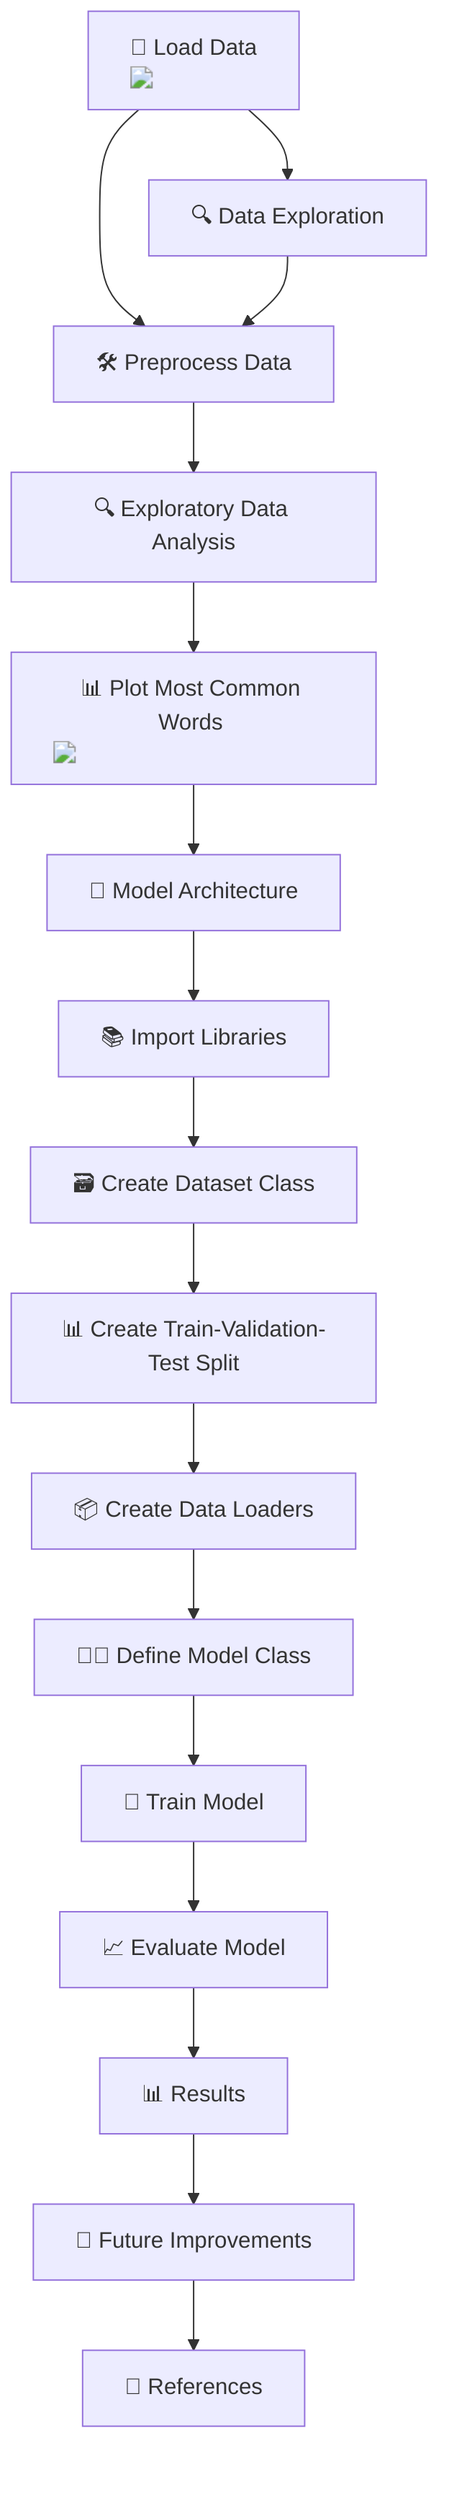 graph TD;
    A["📂 Load Data <img src='file.svg' />"] --> B["🛠️ Preprocess Data"];
    B --> C["🔍 Exploratory Data Analysis"];
    C --> D["📊 Plot Most Common Words <img src='hist_template.svg' />"];
    A --> E["🔍 Data Exploration"];
    E --> B;
    D --> F["🧠 Model Architecture"];
    F --> G["📚 Import Libraries"];
    G --> H["🗃️ Create Dataset Class"];
    H --> I["📊 Create Train-Validation-Test Split"];
    I --> J["📦 Create Data Loaders"];
    J --> K["🧑‍🏫 Define Model Class"];
    K --> L["🚀 Train Model"];
    L --> M["📈 Evaluate Model"];
    M --> N["📊 Results"];
    N --> O["🔮 Future Improvements"];
    O --> P["📄 References"];